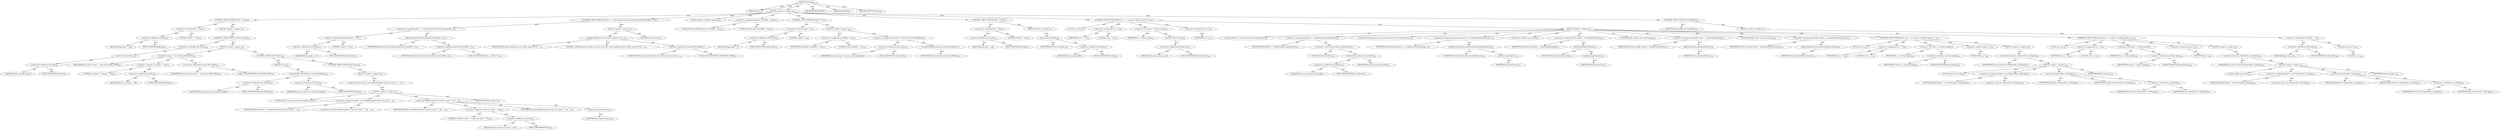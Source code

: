 digraph "touch" {  
"111669149702" [label = <(METHOD,touch)<SUB>200</SUB>> ]
"115964116996" [label = <(PARAM,this)<SUB>200</SUB>> ]
"25769803796" [label = <(BLOCK,&lt;empty&gt;,&lt;empty&gt;)<SUB>200</SUB>> ]
"47244640266" [label = <(CONTROL_STRUCTURE,IF,if (file != null))<SUB>201</SUB>> ]
"30064771158" [label = <(&lt;operator&gt;.notEquals,file != null)<SUB>201</SUB>> ]
"30064771159" [label = <(&lt;operator&gt;.fieldAccess,this.file)<SUB>201</SUB>> ]
"68719476801" [label = <(IDENTIFIER,this,file != null)> ]
"55834574874" [label = <(FIELD_IDENTIFIER,file,file)<SUB>201</SUB>> ]
"90194313231" [label = <(LITERAL,null,file != null)<SUB>201</SUB>> ]
"25769803797" [label = <(BLOCK,&lt;empty&gt;,&lt;empty&gt;)<SUB>201</SUB>> ]
"47244640267" [label = <(CONTROL_STRUCTURE,IF,if (!file.exists()))<SUB>202</SUB>> ]
"30064771160" [label = <(&lt;operator&gt;.logicalNot,!file.exists())<SUB>202</SUB>> ]
"30064771161" [label = <(exists,this.file.exists())<SUB>202</SUB>> ]
"30064771162" [label = <(&lt;operator&gt;.fieldAccess,this.file)<SUB>202</SUB>> ]
"68719476802" [label = <(IDENTIFIER,this,this.file.exists())> ]
"55834574875" [label = <(FIELD_IDENTIFIER,file,file)<SUB>202</SUB>> ]
"25769803798" [label = <(BLOCK,&lt;empty&gt;,&lt;empty&gt;)<SUB>202</SUB>> ]
"30064771163" [label = <(log,log(&quot;Creating &quot; + file, Project.MSG_INFO))<SUB>203</SUB>> ]
"68719476743" [label = <(IDENTIFIER,this,log(&quot;Creating &quot; + file, Project.MSG_INFO))<SUB>203</SUB>> ]
"30064771164" [label = <(&lt;operator&gt;.addition,&quot;Creating &quot; + file)<SUB>203</SUB>> ]
"90194313232" [label = <(LITERAL,&quot;Creating &quot;,&quot;Creating &quot; + file)<SUB>203</SUB>> ]
"30064771165" [label = <(&lt;operator&gt;.fieldAccess,this.file)<SUB>203</SUB>> ]
"68719476803" [label = <(IDENTIFIER,this,&quot;Creating &quot; + file)> ]
"55834574876" [label = <(FIELD_IDENTIFIER,file,file)<SUB>203</SUB>> ]
"30064771166" [label = <(&lt;operator&gt;.fieldAccess,Project.MSG_INFO)<SUB>203</SUB>> ]
"68719476804" [label = <(IDENTIFIER,Project,log(&quot;Creating &quot; + file, Project.MSG_INFO))<SUB>203</SUB>> ]
"55834574877" [label = <(FIELD_IDENTIFIER,MSG_INFO,MSG_INFO)<SUB>203</SUB>> ]
"47244640268" [label = <(CONTROL_STRUCTURE,TRY,try)<SUB>204</SUB>> ]
"25769803799" [label = <(BLOCK,try,try)<SUB>204</SUB>> ]
"30064771167" [label = <(createNewFile,this.fileUtils.createNewFile(file))<SUB>205</SUB>> ]
"30064771168" [label = <(&lt;operator&gt;.fieldAccess,this.fileUtils)<SUB>205</SUB>> ]
"68719476805" [label = <(IDENTIFIER,this,this.fileUtils.createNewFile(file))> ]
"55834574878" [label = <(FIELD_IDENTIFIER,fileUtils,fileUtils)<SUB>205</SUB>> ]
"30064771169" [label = <(&lt;operator&gt;.fieldAccess,this.file)<SUB>205</SUB>> ]
"68719476806" [label = <(IDENTIFIER,this,this.fileUtils.createNewFile(file))> ]
"55834574879" [label = <(FIELD_IDENTIFIER,file,file)<SUB>205</SUB>> ]
"47244640269" [label = <(CONTROL_STRUCTURE,CATCH,catch)<SUB>206</SUB>> ]
"25769803800" [label = <(BLOCK,&lt;empty&gt;,&lt;empty&gt;)<SUB>206</SUB>> ]
"30064771170" [label = <(&lt;operator&gt;.throw,throw new BuildException(&quot;Could not create &quot; + ...)<SUB>207</SUB>> ]
"25769803801" [label = <(BLOCK,&lt;empty&gt;,&lt;empty&gt;)<SUB>207</SUB>> ]
"94489280518" [label = <(LOCAL,$obj4: org.apache.tools.ant.BuildException)<SUB>207</SUB>> ]
"30064771171" [label = <(&lt;operator&gt;.assignment,$obj4 = new BuildException(&quot;Could not create &quot; ...)<SUB>207</SUB>> ]
"68719476807" [label = <(IDENTIFIER,$obj4,$obj4 = new BuildException(&quot;Could not create &quot; ...)<SUB>207</SUB>> ]
"30064771172" [label = <(&lt;operator&gt;.alloc,new BuildException(&quot;Could not create &quot; + file, ...)<SUB>207</SUB>> ]
"30064771173" [label = <(&lt;init&gt;,new BuildException(&quot;Could not create &quot; + file, ...)<SUB>207</SUB>> ]
"68719476808" [label = <(IDENTIFIER,$obj4,new BuildException(&quot;Could not create &quot; + file, ...)<SUB>207</SUB>> ]
"30064771174" [label = <(&lt;operator&gt;.addition,&quot;Could not create &quot; + file)<SUB>207</SUB>> ]
"90194313233" [label = <(LITERAL,&quot;Could not create &quot;,&quot;Could not create &quot; + file)<SUB>207</SUB>> ]
"30064771175" [label = <(&lt;operator&gt;.fieldAccess,this.file)<SUB>207</SUB>> ]
"68719476809" [label = <(IDENTIFIER,this,&quot;Could not create &quot; + file)> ]
"55834574880" [label = <(FIELD_IDENTIFIER,file,file)<SUB>207</SUB>> ]
"68719476810" [label = <(IDENTIFIER,ioe,new BuildException(&quot;Could not create &quot; + file, ...)<SUB>207</SUB>> ]
"30064771176" [label = <(getLocation,getLocation())<SUB>208</SUB>> ]
"68719476744" [label = <(IDENTIFIER,this,getLocation())<SUB>208</SUB>> ]
"68719476811" [label = <(IDENTIFIER,$obj4,&lt;empty&gt;)<SUB>207</SUB>> ]
"47244640270" [label = <(CONTROL_STRUCTURE,IF,if (millis &gt;= 0 &amp;&amp; JavaEnvUtils.isJavaVersion(JavaEnvUtils.JAVA_1_1)))<SUB>213</SUB>> ]
"30064771177" [label = <(&lt;operator&gt;.logicalAnd,millis &gt;= 0 &amp;&amp; JavaEnvUtils.isJavaVersion(JavaE...)<SUB>213</SUB>> ]
"30064771178" [label = <(&lt;operator&gt;.greaterEqualsThan,millis &gt;= 0)<SUB>213</SUB>> ]
"30064771179" [label = <(&lt;operator&gt;.fieldAccess,this.millis)<SUB>213</SUB>> ]
"68719476812" [label = <(IDENTIFIER,this,millis &gt;= 0)> ]
"55834574881" [label = <(FIELD_IDENTIFIER,millis,millis)<SUB>213</SUB>> ]
"90194313234" [label = <(LITERAL,0,millis &gt;= 0)<SUB>213</SUB>> ]
"30064771180" [label = <(isJavaVersion,isJavaVersion(JavaEnvUtils.JAVA_1_1))<SUB>213</SUB>> ]
"68719476813" [label = <(IDENTIFIER,JavaEnvUtils,isJavaVersion(JavaEnvUtils.JAVA_1_1))<SUB>213</SUB>> ]
"30064771181" [label = <(&lt;operator&gt;.fieldAccess,JavaEnvUtils.JAVA_1_1)<SUB>213</SUB>> ]
"68719476814" [label = <(IDENTIFIER,JavaEnvUtils,isJavaVersion(JavaEnvUtils.JAVA_1_1))<SUB>213</SUB>> ]
"55834574882" [label = <(FIELD_IDENTIFIER,JAVA_1_1,JAVA_1_1)<SUB>213</SUB>> ]
"25769803802" [label = <(BLOCK,&lt;empty&gt;,&lt;empty&gt;)<SUB>213</SUB>> ]
"30064771182" [label = <(log,log(&quot;modification time of files cannot be set i...)<SUB>214</SUB>> ]
"68719476745" [label = <(IDENTIFIER,this,log(&quot;modification time of files cannot be set i...)<SUB>214</SUB>> ]
"90194313235" [label = <(LITERAL,&quot;modification time of files cannot be set in JD...,log(&quot;modification time of files cannot be set i...)<SUB>214</SUB>> ]
"30064771183" [label = <(&lt;operator&gt;.fieldAccess,Project.MSG_WARN)<SUB>215</SUB>> ]
"68719476815" [label = <(IDENTIFIER,Project,log(&quot;modification time of files cannot be set i...)<SUB>215</SUB>> ]
"55834574883" [label = <(FIELD_IDENTIFIER,MSG_WARN,MSG_WARN)<SUB>215</SUB>> ]
"146028888064" [label = <(RETURN,return;,return;)<SUB>216</SUB>> ]
"94489280519" [label = <(LOCAL,boolean resetMillis: boolean)<SUB>219</SUB>> ]
"30064771184" [label = <(&lt;operator&gt;.assignment,boolean resetMillis = false)<SUB>219</SUB>> ]
"68719476816" [label = <(IDENTIFIER,resetMillis,boolean resetMillis = false)<SUB>219</SUB>> ]
"90194313236" [label = <(LITERAL,false,boolean resetMillis = false)<SUB>219</SUB>> ]
"47244640271" [label = <(CONTROL_STRUCTURE,IF,if (millis &lt; 0))<SUB>220</SUB>> ]
"30064771185" [label = <(&lt;operator&gt;.lessThan,millis &lt; 0)<SUB>220</SUB>> ]
"30064771186" [label = <(&lt;operator&gt;.fieldAccess,this.millis)<SUB>220</SUB>> ]
"68719476817" [label = <(IDENTIFIER,this,millis &lt; 0)> ]
"55834574884" [label = <(FIELD_IDENTIFIER,millis,millis)<SUB>220</SUB>> ]
"90194313237" [label = <(LITERAL,0,millis &lt; 0)<SUB>220</SUB>> ]
"25769803803" [label = <(BLOCK,&lt;empty&gt;,&lt;empty&gt;)<SUB>220</SUB>> ]
"30064771187" [label = <(&lt;operator&gt;.assignment,resetMillis = true)<SUB>221</SUB>> ]
"68719476818" [label = <(IDENTIFIER,resetMillis,resetMillis = true)<SUB>221</SUB>> ]
"90194313238" [label = <(LITERAL,true,resetMillis = true)<SUB>221</SUB>> ]
"30064771188" [label = <(&lt;operator&gt;.assignment,this.millis = System.currentTimeMillis())<SUB>222</SUB>> ]
"30064771189" [label = <(&lt;operator&gt;.fieldAccess,this.millis)<SUB>222</SUB>> ]
"68719476819" [label = <(IDENTIFIER,this,this.millis = System.currentTimeMillis())> ]
"55834574885" [label = <(FIELD_IDENTIFIER,millis,millis)<SUB>222</SUB>> ]
"30064771190" [label = <(currentTimeMillis,System.currentTimeMillis())<SUB>222</SUB>> ]
"68719476820" [label = <(IDENTIFIER,System,System.currentTimeMillis())<SUB>222</SUB>> ]
"47244640272" [label = <(CONTROL_STRUCTURE,IF,if (file != null))<SUB>225</SUB>> ]
"30064771191" [label = <(&lt;operator&gt;.notEquals,file != null)<SUB>225</SUB>> ]
"30064771192" [label = <(&lt;operator&gt;.fieldAccess,this.file)<SUB>225</SUB>> ]
"68719476821" [label = <(IDENTIFIER,this,file != null)> ]
"55834574886" [label = <(FIELD_IDENTIFIER,file,file)<SUB>225</SUB>> ]
"90194313239" [label = <(LITERAL,null,file != null)<SUB>225</SUB>> ]
"25769803804" [label = <(BLOCK,&lt;empty&gt;,&lt;empty&gt;)<SUB>225</SUB>> ]
"30064771193" [label = <(touch,this.touch(file))<SUB>226</SUB>> ]
"68719476746" [label = <(IDENTIFIER,this,this.touch(file))<SUB>226</SUB>> ]
"30064771194" [label = <(&lt;operator&gt;.fieldAccess,this.file)<SUB>226</SUB>> ]
"68719476822" [label = <(IDENTIFIER,this,this.touch(file))> ]
"55834574887" [label = <(FIELD_IDENTIFIER,file,file)<SUB>226</SUB>> ]
"47244640273" [label = <(CONTROL_STRUCTURE,FOR,for (int i = 0; Some(i &lt; filesets.size()); i++))<SUB>230</SUB>> ]
"94489280520" [label = <(LOCAL,int i: int)<SUB>230</SUB>> ]
"30064771195" [label = <(&lt;operator&gt;.assignment,int i = 0)<SUB>230</SUB>> ]
"68719476823" [label = <(IDENTIFIER,i,int i = 0)<SUB>230</SUB>> ]
"90194313240" [label = <(LITERAL,0,int i = 0)<SUB>230</SUB>> ]
"30064771196" [label = <(&lt;operator&gt;.lessThan,i &lt; filesets.size())<SUB>230</SUB>> ]
"68719476824" [label = <(IDENTIFIER,i,i &lt; filesets.size())<SUB>230</SUB>> ]
"30064771197" [label = <(size,this.filesets.size())<SUB>230</SUB>> ]
"30064771198" [label = <(&lt;operator&gt;.fieldAccess,this.filesets)<SUB>230</SUB>> ]
"68719476825" [label = <(IDENTIFIER,this,this.filesets.size())> ]
"55834574888" [label = <(FIELD_IDENTIFIER,filesets,filesets)<SUB>230</SUB>> ]
"30064771199" [label = <(&lt;operator&gt;.postIncrement,i++)<SUB>230</SUB>> ]
"68719476826" [label = <(IDENTIFIER,i,i++)<SUB>230</SUB>> ]
"25769803805" [label = <(BLOCK,&lt;empty&gt;,&lt;empty&gt;)<SUB>230</SUB>> ]
"94489280521" [label = <(LOCAL,FileSet fs: org.apache.tools.ant.types.FileSet)<SUB>231</SUB>> ]
"30064771200" [label = <(&lt;operator&gt;.assignment,FileSet fs = (FileSet) filesets.elementAt(i))<SUB>231</SUB>> ]
"68719476827" [label = <(IDENTIFIER,fs,FileSet fs = (FileSet) filesets.elementAt(i))<SUB>231</SUB>> ]
"30064771201" [label = <(&lt;operator&gt;.cast,(FileSet) filesets.elementAt(i))<SUB>231</SUB>> ]
"180388626432" [label = <(TYPE_REF,FileSet,FileSet)<SUB>231</SUB>> ]
"30064771202" [label = <(elementAt,this.filesets.elementAt(i))<SUB>231</SUB>> ]
"30064771203" [label = <(&lt;operator&gt;.fieldAccess,this.filesets)<SUB>231</SUB>> ]
"68719476828" [label = <(IDENTIFIER,this,this.filesets.elementAt(i))> ]
"55834574889" [label = <(FIELD_IDENTIFIER,filesets,filesets)<SUB>231</SUB>> ]
"68719476829" [label = <(IDENTIFIER,i,this.filesets.elementAt(i))<SUB>231</SUB>> ]
"94489280522" [label = <(LOCAL,DirectoryScanner ds: org.apache.tools.ant.DirectoryScanner)<SUB>232</SUB>> ]
"30064771204" [label = <(&lt;operator&gt;.assignment,DirectoryScanner ds = fs.getDirectoryScanner(ge...)<SUB>232</SUB>> ]
"68719476830" [label = <(IDENTIFIER,ds,DirectoryScanner ds = fs.getDirectoryScanner(ge...)<SUB>232</SUB>> ]
"30064771205" [label = <(getDirectoryScanner,getDirectoryScanner(getProject()))<SUB>232</SUB>> ]
"68719476831" [label = <(IDENTIFIER,fs,getDirectoryScanner(getProject()))<SUB>232</SUB>> ]
"30064771206" [label = <(getProject,getProject())<SUB>232</SUB>> ]
"68719476747" [label = <(IDENTIFIER,this,getProject())<SUB>232</SUB>> ]
"94489280523" [label = <(LOCAL,File fromDir: java.io.File)<SUB>233</SUB>> ]
"30064771207" [label = <(&lt;operator&gt;.assignment,File fromDir = fs.getDir(getProject()))<SUB>233</SUB>> ]
"68719476832" [label = <(IDENTIFIER,fromDir,File fromDir = fs.getDir(getProject()))<SUB>233</SUB>> ]
"30064771208" [label = <(getDir,getDir(getProject()))<SUB>233</SUB>> ]
"68719476833" [label = <(IDENTIFIER,fs,getDir(getProject()))<SUB>233</SUB>> ]
"30064771209" [label = <(getProject,getProject())<SUB>233</SUB>> ]
"68719476748" [label = <(IDENTIFIER,this,getProject())<SUB>233</SUB>> ]
"94489280524" [label = <(LOCAL,String[] srcFiles: java.lang.String[])<SUB>235</SUB>> ]
"30064771210" [label = <(&lt;operator&gt;.assignment,String[] srcFiles = ds.getIncludedFiles())<SUB>235</SUB>> ]
"68719476834" [label = <(IDENTIFIER,srcFiles,String[] srcFiles = ds.getIncludedFiles())<SUB>235</SUB>> ]
"30064771211" [label = <(getIncludedFiles,getIncludedFiles())<SUB>235</SUB>> ]
"68719476835" [label = <(IDENTIFIER,ds,getIncludedFiles())<SUB>235</SUB>> ]
"94489280525" [label = <(LOCAL,String[] srcDirs: java.lang.String[])<SUB>236</SUB>> ]
"30064771212" [label = <(&lt;operator&gt;.assignment,String[] srcDirs = ds.getIncludedDirectories())<SUB>236</SUB>> ]
"68719476836" [label = <(IDENTIFIER,srcDirs,String[] srcDirs = ds.getIncludedDirectories())<SUB>236</SUB>> ]
"30064771213" [label = <(getIncludedDirectories,getIncludedDirectories())<SUB>236</SUB>> ]
"68719476837" [label = <(IDENTIFIER,ds,getIncludedDirectories())<SUB>236</SUB>> ]
"47244640274" [label = <(CONTROL_STRUCTURE,FOR,for (int j = 0; Some(j &lt; srcFiles.length); j++))<SUB>238</SUB>> ]
"94489280526" [label = <(LOCAL,int j: int)<SUB>238</SUB>> ]
"30064771214" [label = <(&lt;operator&gt;.assignment,int j = 0)<SUB>238</SUB>> ]
"68719476838" [label = <(IDENTIFIER,j,int j = 0)<SUB>238</SUB>> ]
"90194313241" [label = <(LITERAL,0,int j = 0)<SUB>238</SUB>> ]
"30064771215" [label = <(&lt;operator&gt;.lessThan,j &lt; srcFiles.length)<SUB>238</SUB>> ]
"68719476839" [label = <(IDENTIFIER,j,j &lt; srcFiles.length)<SUB>238</SUB>> ]
"30064771216" [label = <(&lt;operator&gt;.fieldAccess,srcFiles.length)<SUB>238</SUB>> ]
"68719476840" [label = <(IDENTIFIER,srcFiles,j &lt; srcFiles.length)<SUB>238</SUB>> ]
"55834574890" [label = <(FIELD_IDENTIFIER,length,length)<SUB>238</SUB>> ]
"30064771217" [label = <(&lt;operator&gt;.postIncrement,j++)<SUB>238</SUB>> ]
"68719476841" [label = <(IDENTIFIER,j,j++)<SUB>238</SUB>> ]
"25769803806" [label = <(BLOCK,&lt;empty&gt;,&lt;empty&gt;)<SUB>238</SUB>> ]
"30064771218" [label = <(touch,this.touch(new File(fromDir, srcFiles[j])))<SUB>239</SUB>> ]
"68719476749" [label = <(IDENTIFIER,this,this.touch(new File(fromDir, srcFiles[j])))<SUB>239</SUB>> ]
"25769803807" [label = <(BLOCK,&lt;empty&gt;,&lt;empty&gt;)<SUB>239</SUB>> ]
"94489280527" [label = <(LOCAL,$obj5: java.io.File)<SUB>239</SUB>> ]
"30064771219" [label = <(&lt;operator&gt;.assignment,$obj5 = new File(fromDir, srcFiles[j]))<SUB>239</SUB>> ]
"68719476842" [label = <(IDENTIFIER,$obj5,$obj5 = new File(fromDir, srcFiles[j]))<SUB>239</SUB>> ]
"30064771220" [label = <(&lt;operator&gt;.alloc,new File(fromDir, srcFiles[j]))<SUB>239</SUB>> ]
"30064771221" [label = <(&lt;init&gt;,new File(fromDir, srcFiles[j]))<SUB>239</SUB>> ]
"68719476843" [label = <(IDENTIFIER,$obj5,new File(fromDir, srcFiles[j]))<SUB>239</SUB>> ]
"68719476844" [label = <(IDENTIFIER,fromDir,new File(fromDir, srcFiles[j]))<SUB>239</SUB>> ]
"30064771222" [label = <(&lt;operator&gt;.indexAccess,srcFiles[j])<SUB>239</SUB>> ]
"68719476845" [label = <(IDENTIFIER,srcFiles,new File(fromDir, srcFiles[j]))<SUB>239</SUB>> ]
"68719476846" [label = <(IDENTIFIER,j,new File(fromDir, srcFiles[j]))<SUB>239</SUB>> ]
"68719476847" [label = <(IDENTIFIER,$obj5,&lt;empty&gt;)<SUB>239</SUB>> ]
"47244640275" [label = <(CONTROL_STRUCTURE,FOR,for (int j = 0; Some(j &lt; srcDirs.length); j++))<SUB>242</SUB>> ]
"94489280528" [label = <(LOCAL,int j: int)<SUB>242</SUB>> ]
"30064771223" [label = <(&lt;operator&gt;.assignment,int j = 0)<SUB>242</SUB>> ]
"68719476848" [label = <(IDENTIFIER,j,int j = 0)<SUB>242</SUB>> ]
"90194313242" [label = <(LITERAL,0,int j = 0)<SUB>242</SUB>> ]
"30064771224" [label = <(&lt;operator&gt;.lessThan,j &lt; srcDirs.length)<SUB>242</SUB>> ]
"68719476849" [label = <(IDENTIFIER,j,j &lt; srcDirs.length)<SUB>242</SUB>> ]
"30064771225" [label = <(&lt;operator&gt;.fieldAccess,srcDirs.length)<SUB>242</SUB>> ]
"68719476850" [label = <(IDENTIFIER,srcDirs,j &lt; srcDirs.length)<SUB>242</SUB>> ]
"55834574891" [label = <(FIELD_IDENTIFIER,length,length)<SUB>242</SUB>> ]
"30064771226" [label = <(&lt;operator&gt;.postIncrement,j++)<SUB>242</SUB>> ]
"68719476851" [label = <(IDENTIFIER,j,j++)<SUB>242</SUB>> ]
"25769803808" [label = <(BLOCK,&lt;empty&gt;,&lt;empty&gt;)<SUB>242</SUB>> ]
"30064771227" [label = <(touch,this.touch(new File(fromDir, srcDirs[j])))<SUB>243</SUB>> ]
"68719476750" [label = <(IDENTIFIER,this,this.touch(new File(fromDir, srcDirs[j])))<SUB>243</SUB>> ]
"25769803809" [label = <(BLOCK,&lt;empty&gt;,&lt;empty&gt;)<SUB>243</SUB>> ]
"94489280529" [label = <(LOCAL,$obj6: java.io.File)<SUB>243</SUB>> ]
"30064771228" [label = <(&lt;operator&gt;.assignment,$obj6 = new File(fromDir, srcDirs[j]))<SUB>243</SUB>> ]
"68719476852" [label = <(IDENTIFIER,$obj6,$obj6 = new File(fromDir, srcDirs[j]))<SUB>243</SUB>> ]
"30064771229" [label = <(&lt;operator&gt;.alloc,new File(fromDir, srcDirs[j]))<SUB>243</SUB>> ]
"30064771230" [label = <(&lt;init&gt;,new File(fromDir, srcDirs[j]))<SUB>243</SUB>> ]
"68719476853" [label = <(IDENTIFIER,$obj6,new File(fromDir, srcDirs[j]))<SUB>243</SUB>> ]
"68719476854" [label = <(IDENTIFIER,fromDir,new File(fromDir, srcDirs[j]))<SUB>243</SUB>> ]
"30064771231" [label = <(&lt;operator&gt;.indexAccess,srcDirs[j])<SUB>243</SUB>> ]
"68719476855" [label = <(IDENTIFIER,srcDirs,new File(fromDir, srcDirs[j]))<SUB>243</SUB>> ]
"68719476856" [label = <(IDENTIFIER,j,new File(fromDir, srcDirs[j]))<SUB>243</SUB>> ]
"68719476857" [label = <(IDENTIFIER,$obj6,&lt;empty&gt;)<SUB>243</SUB>> ]
"47244640276" [label = <(CONTROL_STRUCTURE,IF,if (resetMillis))<SUB>247</SUB>> ]
"68719476858" [label = <(IDENTIFIER,resetMillis,if (resetMillis))<SUB>247</SUB>> ]
"25769803810" [label = <(BLOCK,&lt;empty&gt;,&lt;empty&gt;)<SUB>247</SUB>> ]
"30064771232" [label = <(&lt;operator&gt;.assignment,this.millis = -1)<SUB>248</SUB>> ]
"30064771233" [label = <(&lt;operator&gt;.fieldAccess,this.millis)<SUB>248</SUB>> ]
"68719476859" [label = <(IDENTIFIER,this,this.millis = -1)> ]
"55834574892" [label = <(FIELD_IDENTIFIER,millis,millis)<SUB>248</SUB>> ]
"30064771234" [label = <(&lt;operator&gt;.minus,-1)<SUB>248</SUB>> ]
"90194313243" [label = <(LITERAL,1,-1)<SUB>248</SUB>> ]
"133143986193" [label = <(MODIFIER,PROTECTED)> ]
"133143986194" [label = <(MODIFIER,VIRTUAL)> ]
"128849018886" [label = <(METHOD_RETURN,void)<SUB>200</SUB>> ]
  "111669149702" -> "115964116996"  [ label = "AST: "] 
  "111669149702" -> "25769803796"  [ label = "AST: "] 
  "111669149702" -> "133143986193"  [ label = "AST: "] 
  "111669149702" -> "133143986194"  [ label = "AST: "] 
  "111669149702" -> "128849018886"  [ label = "AST: "] 
  "25769803796" -> "47244640266"  [ label = "AST: "] 
  "25769803796" -> "47244640270"  [ label = "AST: "] 
  "25769803796" -> "94489280519"  [ label = "AST: "] 
  "25769803796" -> "30064771184"  [ label = "AST: "] 
  "25769803796" -> "47244640271"  [ label = "AST: "] 
  "25769803796" -> "47244640272"  [ label = "AST: "] 
  "25769803796" -> "47244640273"  [ label = "AST: "] 
  "25769803796" -> "47244640276"  [ label = "AST: "] 
  "47244640266" -> "30064771158"  [ label = "AST: "] 
  "47244640266" -> "25769803797"  [ label = "AST: "] 
  "30064771158" -> "30064771159"  [ label = "AST: "] 
  "30064771158" -> "90194313231"  [ label = "AST: "] 
  "30064771159" -> "68719476801"  [ label = "AST: "] 
  "30064771159" -> "55834574874"  [ label = "AST: "] 
  "25769803797" -> "47244640267"  [ label = "AST: "] 
  "47244640267" -> "30064771160"  [ label = "AST: "] 
  "47244640267" -> "25769803798"  [ label = "AST: "] 
  "30064771160" -> "30064771161"  [ label = "AST: "] 
  "30064771161" -> "30064771162"  [ label = "AST: "] 
  "30064771162" -> "68719476802"  [ label = "AST: "] 
  "30064771162" -> "55834574875"  [ label = "AST: "] 
  "25769803798" -> "30064771163"  [ label = "AST: "] 
  "25769803798" -> "47244640268"  [ label = "AST: "] 
  "30064771163" -> "68719476743"  [ label = "AST: "] 
  "30064771163" -> "30064771164"  [ label = "AST: "] 
  "30064771163" -> "30064771166"  [ label = "AST: "] 
  "30064771164" -> "90194313232"  [ label = "AST: "] 
  "30064771164" -> "30064771165"  [ label = "AST: "] 
  "30064771165" -> "68719476803"  [ label = "AST: "] 
  "30064771165" -> "55834574876"  [ label = "AST: "] 
  "30064771166" -> "68719476804"  [ label = "AST: "] 
  "30064771166" -> "55834574877"  [ label = "AST: "] 
  "47244640268" -> "25769803799"  [ label = "AST: "] 
  "47244640268" -> "47244640269"  [ label = "AST: "] 
  "25769803799" -> "30064771167"  [ label = "AST: "] 
  "30064771167" -> "30064771168"  [ label = "AST: "] 
  "30064771167" -> "30064771169"  [ label = "AST: "] 
  "30064771168" -> "68719476805"  [ label = "AST: "] 
  "30064771168" -> "55834574878"  [ label = "AST: "] 
  "30064771169" -> "68719476806"  [ label = "AST: "] 
  "30064771169" -> "55834574879"  [ label = "AST: "] 
  "47244640269" -> "25769803800"  [ label = "AST: "] 
  "25769803800" -> "30064771170"  [ label = "AST: "] 
  "30064771170" -> "25769803801"  [ label = "AST: "] 
  "25769803801" -> "94489280518"  [ label = "AST: "] 
  "25769803801" -> "30064771171"  [ label = "AST: "] 
  "25769803801" -> "30064771173"  [ label = "AST: "] 
  "25769803801" -> "68719476811"  [ label = "AST: "] 
  "30064771171" -> "68719476807"  [ label = "AST: "] 
  "30064771171" -> "30064771172"  [ label = "AST: "] 
  "30064771173" -> "68719476808"  [ label = "AST: "] 
  "30064771173" -> "30064771174"  [ label = "AST: "] 
  "30064771173" -> "68719476810"  [ label = "AST: "] 
  "30064771173" -> "30064771176"  [ label = "AST: "] 
  "30064771174" -> "90194313233"  [ label = "AST: "] 
  "30064771174" -> "30064771175"  [ label = "AST: "] 
  "30064771175" -> "68719476809"  [ label = "AST: "] 
  "30064771175" -> "55834574880"  [ label = "AST: "] 
  "30064771176" -> "68719476744"  [ label = "AST: "] 
  "47244640270" -> "30064771177"  [ label = "AST: "] 
  "47244640270" -> "25769803802"  [ label = "AST: "] 
  "30064771177" -> "30064771178"  [ label = "AST: "] 
  "30064771177" -> "30064771180"  [ label = "AST: "] 
  "30064771178" -> "30064771179"  [ label = "AST: "] 
  "30064771178" -> "90194313234"  [ label = "AST: "] 
  "30064771179" -> "68719476812"  [ label = "AST: "] 
  "30064771179" -> "55834574881"  [ label = "AST: "] 
  "30064771180" -> "68719476813"  [ label = "AST: "] 
  "30064771180" -> "30064771181"  [ label = "AST: "] 
  "30064771181" -> "68719476814"  [ label = "AST: "] 
  "30064771181" -> "55834574882"  [ label = "AST: "] 
  "25769803802" -> "30064771182"  [ label = "AST: "] 
  "25769803802" -> "146028888064"  [ label = "AST: "] 
  "30064771182" -> "68719476745"  [ label = "AST: "] 
  "30064771182" -> "90194313235"  [ label = "AST: "] 
  "30064771182" -> "30064771183"  [ label = "AST: "] 
  "30064771183" -> "68719476815"  [ label = "AST: "] 
  "30064771183" -> "55834574883"  [ label = "AST: "] 
  "30064771184" -> "68719476816"  [ label = "AST: "] 
  "30064771184" -> "90194313236"  [ label = "AST: "] 
  "47244640271" -> "30064771185"  [ label = "AST: "] 
  "47244640271" -> "25769803803"  [ label = "AST: "] 
  "30064771185" -> "30064771186"  [ label = "AST: "] 
  "30064771185" -> "90194313237"  [ label = "AST: "] 
  "30064771186" -> "68719476817"  [ label = "AST: "] 
  "30064771186" -> "55834574884"  [ label = "AST: "] 
  "25769803803" -> "30064771187"  [ label = "AST: "] 
  "25769803803" -> "30064771188"  [ label = "AST: "] 
  "30064771187" -> "68719476818"  [ label = "AST: "] 
  "30064771187" -> "90194313238"  [ label = "AST: "] 
  "30064771188" -> "30064771189"  [ label = "AST: "] 
  "30064771188" -> "30064771190"  [ label = "AST: "] 
  "30064771189" -> "68719476819"  [ label = "AST: "] 
  "30064771189" -> "55834574885"  [ label = "AST: "] 
  "30064771190" -> "68719476820"  [ label = "AST: "] 
  "47244640272" -> "30064771191"  [ label = "AST: "] 
  "47244640272" -> "25769803804"  [ label = "AST: "] 
  "30064771191" -> "30064771192"  [ label = "AST: "] 
  "30064771191" -> "90194313239"  [ label = "AST: "] 
  "30064771192" -> "68719476821"  [ label = "AST: "] 
  "30064771192" -> "55834574886"  [ label = "AST: "] 
  "25769803804" -> "30064771193"  [ label = "AST: "] 
  "30064771193" -> "68719476746"  [ label = "AST: "] 
  "30064771193" -> "30064771194"  [ label = "AST: "] 
  "30064771194" -> "68719476822"  [ label = "AST: "] 
  "30064771194" -> "55834574887"  [ label = "AST: "] 
  "47244640273" -> "94489280520"  [ label = "AST: "] 
  "47244640273" -> "30064771195"  [ label = "AST: "] 
  "47244640273" -> "30064771196"  [ label = "AST: "] 
  "47244640273" -> "30064771199"  [ label = "AST: "] 
  "47244640273" -> "25769803805"  [ label = "AST: "] 
  "30064771195" -> "68719476823"  [ label = "AST: "] 
  "30064771195" -> "90194313240"  [ label = "AST: "] 
  "30064771196" -> "68719476824"  [ label = "AST: "] 
  "30064771196" -> "30064771197"  [ label = "AST: "] 
  "30064771197" -> "30064771198"  [ label = "AST: "] 
  "30064771198" -> "68719476825"  [ label = "AST: "] 
  "30064771198" -> "55834574888"  [ label = "AST: "] 
  "30064771199" -> "68719476826"  [ label = "AST: "] 
  "25769803805" -> "94489280521"  [ label = "AST: "] 
  "25769803805" -> "30064771200"  [ label = "AST: "] 
  "25769803805" -> "94489280522"  [ label = "AST: "] 
  "25769803805" -> "30064771204"  [ label = "AST: "] 
  "25769803805" -> "94489280523"  [ label = "AST: "] 
  "25769803805" -> "30064771207"  [ label = "AST: "] 
  "25769803805" -> "94489280524"  [ label = "AST: "] 
  "25769803805" -> "30064771210"  [ label = "AST: "] 
  "25769803805" -> "94489280525"  [ label = "AST: "] 
  "25769803805" -> "30064771212"  [ label = "AST: "] 
  "25769803805" -> "47244640274"  [ label = "AST: "] 
  "25769803805" -> "47244640275"  [ label = "AST: "] 
  "30064771200" -> "68719476827"  [ label = "AST: "] 
  "30064771200" -> "30064771201"  [ label = "AST: "] 
  "30064771201" -> "180388626432"  [ label = "AST: "] 
  "30064771201" -> "30064771202"  [ label = "AST: "] 
  "30064771202" -> "30064771203"  [ label = "AST: "] 
  "30064771202" -> "68719476829"  [ label = "AST: "] 
  "30064771203" -> "68719476828"  [ label = "AST: "] 
  "30064771203" -> "55834574889"  [ label = "AST: "] 
  "30064771204" -> "68719476830"  [ label = "AST: "] 
  "30064771204" -> "30064771205"  [ label = "AST: "] 
  "30064771205" -> "68719476831"  [ label = "AST: "] 
  "30064771205" -> "30064771206"  [ label = "AST: "] 
  "30064771206" -> "68719476747"  [ label = "AST: "] 
  "30064771207" -> "68719476832"  [ label = "AST: "] 
  "30064771207" -> "30064771208"  [ label = "AST: "] 
  "30064771208" -> "68719476833"  [ label = "AST: "] 
  "30064771208" -> "30064771209"  [ label = "AST: "] 
  "30064771209" -> "68719476748"  [ label = "AST: "] 
  "30064771210" -> "68719476834"  [ label = "AST: "] 
  "30064771210" -> "30064771211"  [ label = "AST: "] 
  "30064771211" -> "68719476835"  [ label = "AST: "] 
  "30064771212" -> "68719476836"  [ label = "AST: "] 
  "30064771212" -> "30064771213"  [ label = "AST: "] 
  "30064771213" -> "68719476837"  [ label = "AST: "] 
  "47244640274" -> "94489280526"  [ label = "AST: "] 
  "47244640274" -> "30064771214"  [ label = "AST: "] 
  "47244640274" -> "30064771215"  [ label = "AST: "] 
  "47244640274" -> "30064771217"  [ label = "AST: "] 
  "47244640274" -> "25769803806"  [ label = "AST: "] 
  "30064771214" -> "68719476838"  [ label = "AST: "] 
  "30064771214" -> "90194313241"  [ label = "AST: "] 
  "30064771215" -> "68719476839"  [ label = "AST: "] 
  "30064771215" -> "30064771216"  [ label = "AST: "] 
  "30064771216" -> "68719476840"  [ label = "AST: "] 
  "30064771216" -> "55834574890"  [ label = "AST: "] 
  "30064771217" -> "68719476841"  [ label = "AST: "] 
  "25769803806" -> "30064771218"  [ label = "AST: "] 
  "30064771218" -> "68719476749"  [ label = "AST: "] 
  "30064771218" -> "25769803807"  [ label = "AST: "] 
  "25769803807" -> "94489280527"  [ label = "AST: "] 
  "25769803807" -> "30064771219"  [ label = "AST: "] 
  "25769803807" -> "30064771221"  [ label = "AST: "] 
  "25769803807" -> "68719476847"  [ label = "AST: "] 
  "30064771219" -> "68719476842"  [ label = "AST: "] 
  "30064771219" -> "30064771220"  [ label = "AST: "] 
  "30064771221" -> "68719476843"  [ label = "AST: "] 
  "30064771221" -> "68719476844"  [ label = "AST: "] 
  "30064771221" -> "30064771222"  [ label = "AST: "] 
  "30064771222" -> "68719476845"  [ label = "AST: "] 
  "30064771222" -> "68719476846"  [ label = "AST: "] 
  "47244640275" -> "94489280528"  [ label = "AST: "] 
  "47244640275" -> "30064771223"  [ label = "AST: "] 
  "47244640275" -> "30064771224"  [ label = "AST: "] 
  "47244640275" -> "30064771226"  [ label = "AST: "] 
  "47244640275" -> "25769803808"  [ label = "AST: "] 
  "30064771223" -> "68719476848"  [ label = "AST: "] 
  "30064771223" -> "90194313242"  [ label = "AST: "] 
  "30064771224" -> "68719476849"  [ label = "AST: "] 
  "30064771224" -> "30064771225"  [ label = "AST: "] 
  "30064771225" -> "68719476850"  [ label = "AST: "] 
  "30064771225" -> "55834574891"  [ label = "AST: "] 
  "30064771226" -> "68719476851"  [ label = "AST: "] 
  "25769803808" -> "30064771227"  [ label = "AST: "] 
  "30064771227" -> "68719476750"  [ label = "AST: "] 
  "30064771227" -> "25769803809"  [ label = "AST: "] 
  "25769803809" -> "94489280529"  [ label = "AST: "] 
  "25769803809" -> "30064771228"  [ label = "AST: "] 
  "25769803809" -> "30064771230"  [ label = "AST: "] 
  "25769803809" -> "68719476857"  [ label = "AST: "] 
  "30064771228" -> "68719476852"  [ label = "AST: "] 
  "30064771228" -> "30064771229"  [ label = "AST: "] 
  "30064771230" -> "68719476853"  [ label = "AST: "] 
  "30064771230" -> "68719476854"  [ label = "AST: "] 
  "30064771230" -> "30064771231"  [ label = "AST: "] 
  "30064771231" -> "68719476855"  [ label = "AST: "] 
  "30064771231" -> "68719476856"  [ label = "AST: "] 
  "47244640276" -> "68719476858"  [ label = "AST: "] 
  "47244640276" -> "25769803810"  [ label = "AST: "] 
  "25769803810" -> "30064771232"  [ label = "AST: "] 
  "30064771232" -> "30064771233"  [ label = "AST: "] 
  "30064771232" -> "30064771234"  [ label = "AST: "] 
  "30064771233" -> "68719476859"  [ label = "AST: "] 
  "30064771233" -> "55834574892"  [ label = "AST: "] 
  "30064771234" -> "90194313243"  [ label = "AST: "] 
  "111669149702" -> "115964116996"  [ label = "DDG: "] 
}
